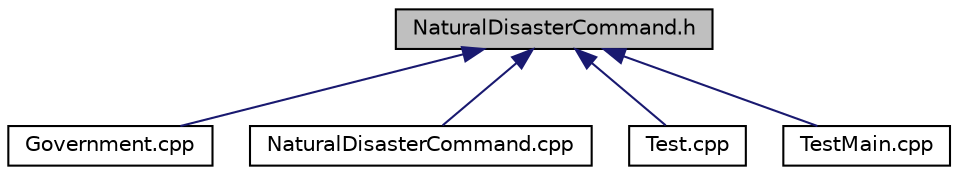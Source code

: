 digraph "NaturalDisasterCommand.h"
{
 // LATEX_PDF_SIZE
  edge [fontname="Helvetica",fontsize="10",labelfontname="Helvetica",labelfontsize="10"];
  node [fontname="Helvetica",fontsize="10",shape=record];
  Node1 [label="NaturalDisasterCommand.h",height=0.2,width=0.4,color="black", fillcolor="grey75", style="filled", fontcolor="black",tooltip="Defines the NaturalDisasterCommand class for handling natural disaster events."];
  Node1 -> Node2 [dir="back",color="midnightblue",fontsize="10",style="solid"];
  Node2 [label="Government.cpp",height=0.2,width=0.4,color="black", fillcolor="white", style="filled",URL="$Government_8cpp.html",tooltip=" "];
  Node1 -> Node3 [dir="back",color="midnightblue",fontsize="10",style="solid"];
  Node3 [label="NaturalDisasterCommand.cpp",height=0.2,width=0.4,color="black", fillcolor="white", style="filled",URL="$NaturalDisasterCommand_8cpp.html",tooltip=" "];
  Node1 -> Node4 [dir="back",color="midnightblue",fontsize="10",style="solid"];
  Node4 [label="Test.cpp",height=0.2,width=0.4,color="black", fillcolor="white", style="filled",URL="$Test_8cpp.html",tooltip=" "];
  Node1 -> Node5 [dir="back",color="midnightblue",fontsize="10",style="solid"];
  Node5 [label="TestMain.cpp",height=0.2,width=0.4,color="black", fillcolor="white", style="filled",URL="$TestMain_8cpp.html",tooltip=" "];
}

